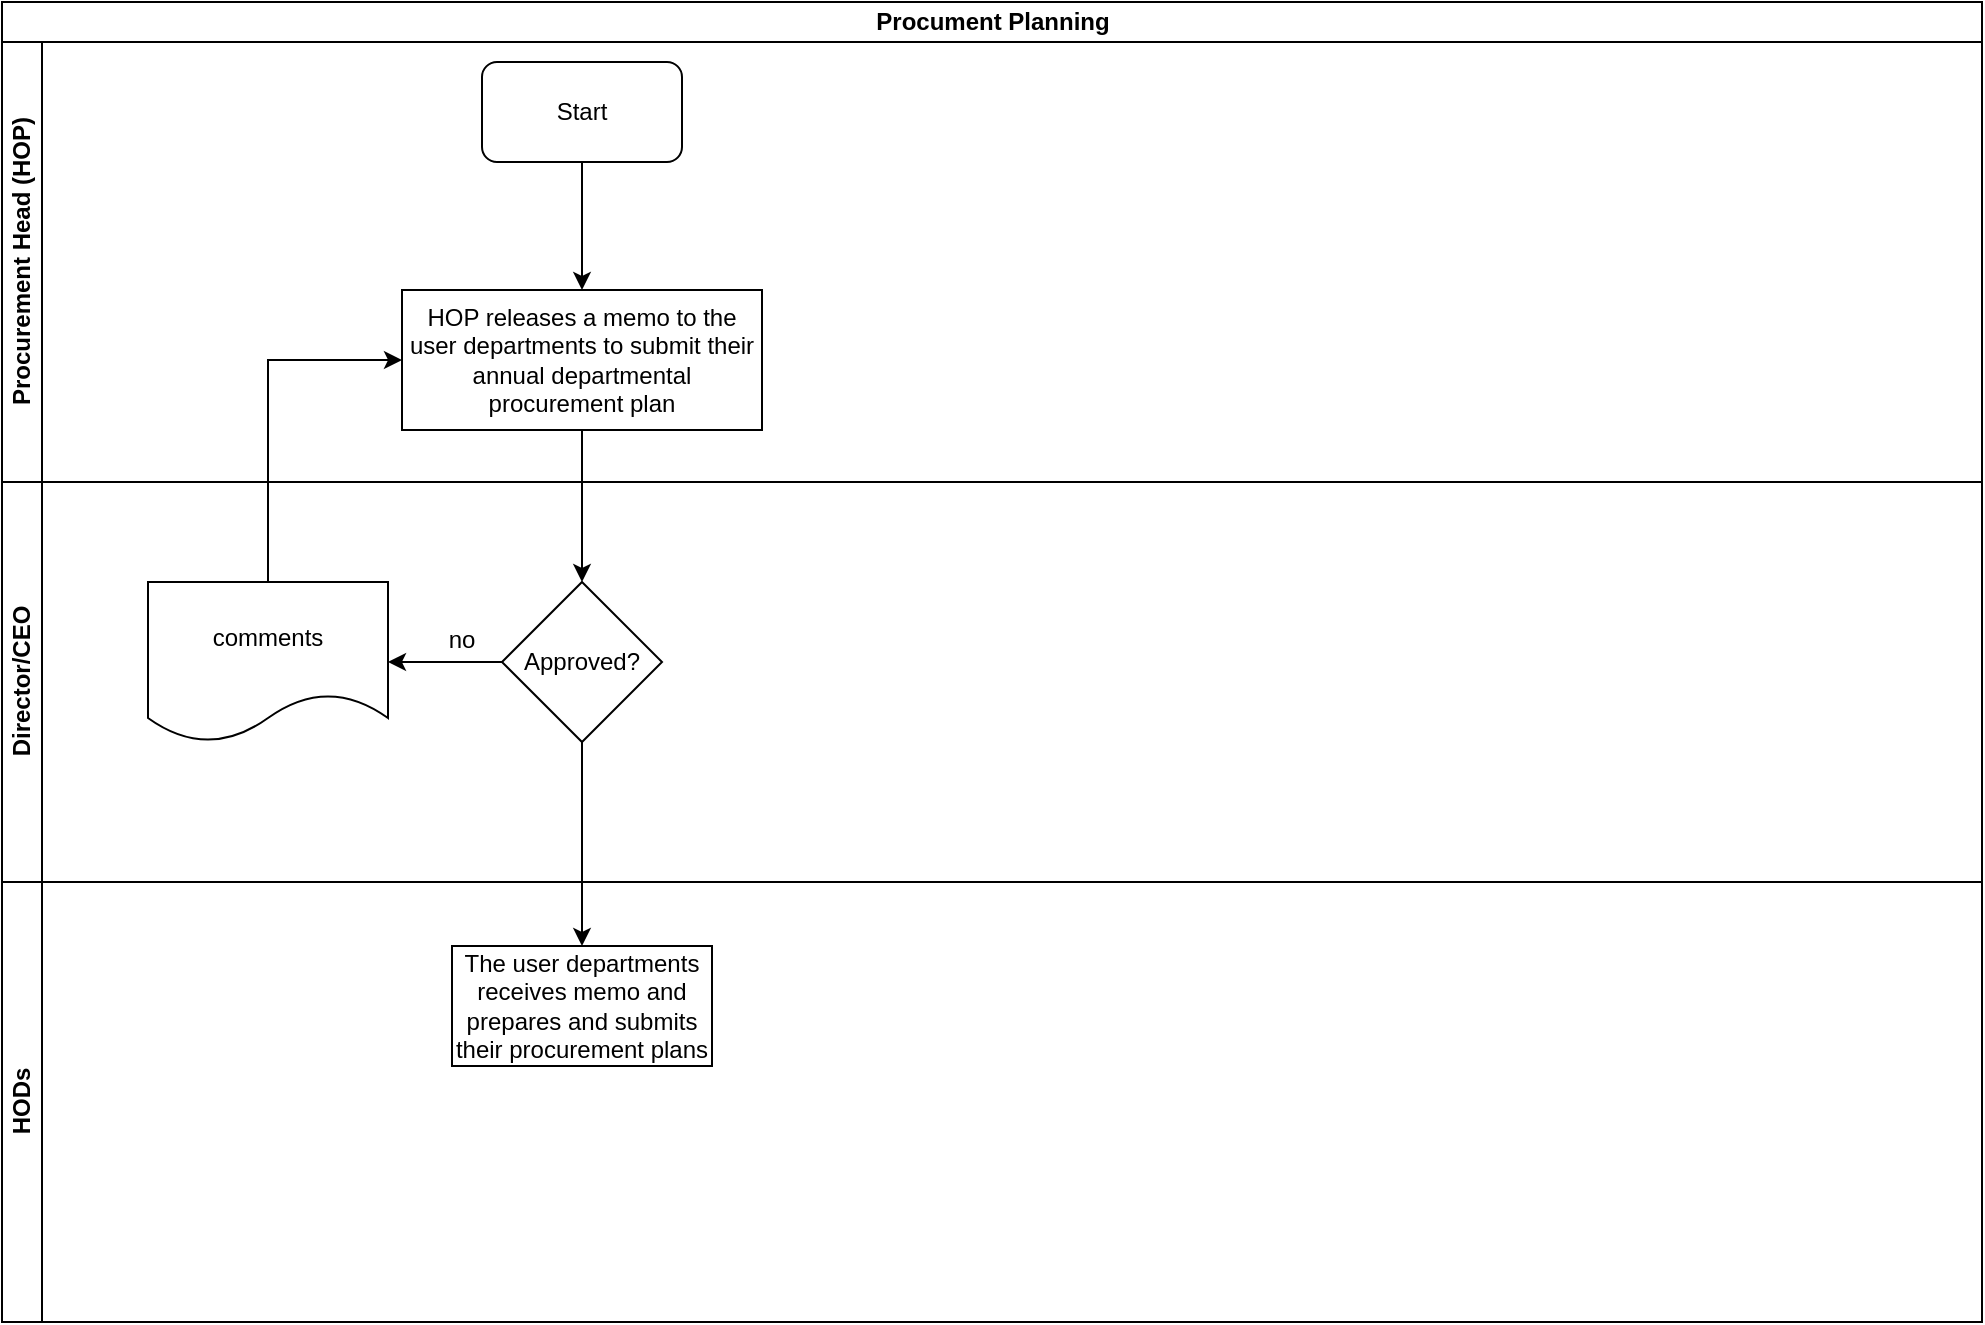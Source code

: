 <mxfile version="13.10.1" type="github">
  <diagram id="FXjvPFPHhPnZGBNNQgGh" name="Page-1">
    <mxGraphModel dx="1038" dy="547" grid="1" gridSize="10" guides="1" tooltips="1" connect="1" arrows="1" fold="1" page="1" pageScale="1" pageWidth="1169" pageHeight="827" math="0" shadow="0">
      <root>
        <mxCell id="0" />
        <mxCell id="1" parent="0" />
        <mxCell id="JtPgS3tdn7TSqu4Dtihu-1" value="Procument Planning" style="swimlane;html=1;childLayout=stackLayout;resizeParent=1;resizeParentMax=0;horizontal=1;startSize=20;horizontalStack=0;" vertex="1" parent="1">
          <mxGeometry x="25" y="15" width="990" height="660" as="geometry" />
        </mxCell>
        <mxCell id="JtPgS3tdn7TSqu4Dtihu-2" value="Procurement Head (HOP)" style="swimlane;html=1;startSize=20;horizontal=0;" vertex="1" parent="JtPgS3tdn7TSqu4Dtihu-1">
          <mxGeometry y="20" width="990" height="220" as="geometry" />
        </mxCell>
        <mxCell id="JtPgS3tdn7TSqu4Dtihu-6" value="Start" style="rounded=1;whiteSpace=wrap;html=1;" vertex="1" parent="JtPgS3tdn7TSqu4Dtihu-2">
          <mxGeometry x="240" y="10" width="100" height="50" as="geometry" />
        </mxCell>
        <mxCell id="JtPgS3tdn7TSqu4Dtihu-9" value="HOP releases a memo to the user departments to submit their annual departmental procurement plan" style="rounded=0;whiteSpace=wrap;html=1;" vertex="1" parent="JtPgS3tdn7TSqu4Dtihu-2">
          <mxGeometry x="200" y="124" width="180" height="70" as="geometry" />
        </mxCell>
        <mxCell id="JtPgS3tdn7TSqu4Dtihu-8" value="" style="edgeStyle=orthogonalEdgeStyle;rounded=0;orthogonalLoop=1;jettySize=auto;html=1;entryX=0.5;entryY=0;entryDx=0;entryDy=0;" edge="1" parent="JtPgS3tdn7TSqu4Dtihu-2" source="JtPgS3tdn7TSqu4Dtihu-6" target="JtPgS3tdn7TSqu4Dtihu-9">
          <mxGeometry relative="1" as="geometry">
            <mxPoint x="290" y="135" as="targetPoint" />
          </mxGeometry>
        </mxCell>
        <mxCell id="JtPgS3tdn7TSqu4Dtihu-11" value="" style="edgeStyle=orthogonalEdgeStyle;rounded=0;orthogonalLoop=1;jettySize=auto;html=1;entryX=0.5;entryY=0;entryDx=0;entryDy=0;" edge="1" parent="JtPgS3tdn7TSqu4Dtihu-1" source="JtPgS3tdn7TSqu4Dtihu-9" target="JtPgS3tdn7TSqu4Dtihu-12">
          <mxGeometry relative="1" as="geometry">
            <mxPoint x="290" y="280" as="targetPoint" />
          </mxGeometry>
        </mxCell>
        <mxCell id="JtPgS3tdn7TSqu4Dtihu-3" value="Director/CEO" style="swimlane;html=1;startSize=20;horizontal=0;" vertex="1" parent="JtPgS3tdn7TSqu4Dtihu-1">
          <mxGeometry y="240" width="990" height="200" as="geometry" />
        </mxCell>
        <mxCell id="JtPgS3tdn7TSqu4Dtihu-12" value="Approved?" style="rhombus;whiteSpace=wrap;html=1;" vertex="1" parent="JtPgS3tdn7TSqu4Dtihu-3">
          <mxGeometry x="250" y="50" width="80" height="80" as="geometry" />
        </mxCell>
        <mxCell id="JtPgS3tdn7TSqu4Dtihu-13" value="comments" style="shape=document;whiteSpace=wrap;html=1;boundedLbl=1;" vertex="1" parent="JtPgS3tdn7TSqu4Dtihu-3">
          <mxGeometry x="73" y="50" width="120" height="80" as="geometry" />
        </mxCell>
        <mxCell id="JtPgS3tdn7TSqu4Dtihu-14" value="" style="edgeStyle=orthogonalEdgeStyle;rounded=0;orthogonalLoop=1;jettySize=auto;html=1;" edge="1" parent="JtPgS3tdn7TSqu4Dtihu-3" source="JtPgS3tdn7TSqu4Dtihu-12" target="JtPgS3tdn7TSqu4Dtihu-13">
          <mxGeometry relative="1" as="geometry" />
        </mxCell>
        <mxCell id="JtPgS3tdn7TSqu4Dtihu-17" value="no" style="text;html=1;strokeColor=none;fillColor=none;align=center;verticalAlign=middle;whiteSpace=wrap;rounded=0;" vertex="1" parent="JtPgS3tdn7TSqu4Dtihu-3">
          <mxGeometry x="210" y="69" width="40" height="20" as="geometry" />
        </mxCell>
        <mxCell id="JtPgS3tdn7TSqu4Dtihu-4" value="HODs" style="swimlane;html=1;startSize=20;horizontal=0;" vertex="1" parent="JtPgS3tdn7TSqu4Dtihu-1">
          <mxGeometry y="440" width="990" height="220" as="geometry" />
        </mxCell>
        <mxCell id="JtPgS3tdn7TSqu4Dtihu-16" value="" style="edgeStyle=orthogonalEdgeStyle;rounded=0;orthogonalLoop=1;jettySize=auto;html=1;entryX=0;entryY=0.5;entryDx=0;entryDy=0;exitX=0.5;exitY=0;exitDx=0;exitDy=0;" edge="1" parent="JtPgS3tdn7TSqu4Dtihu-1" source="JtPgS3tdn7TSqu4Dtihu-13" target="JtPgS3tdn7TSqu4Dtihu-9">
          <mxGeometry relative="1" as="geometry">
            <mxPoint x="133" y="200" as="targetPoint" />
            <Array as="points">
              <mxPoint x="133" y="179" />
            </Array>
          </mxGeometry>
        </mxCell>
        <mxCell id="JtPgS3tdn7TSqu4Dtihu-18" value="The user departments receives memo and prepares and submits their procurement plans" style="whiteSpace=wrap;html=1;" vertex="1" parent="1">
          <mxGeometry x="250" y="487" width="130" height="60" as="geometry" />
        </mxCell>
        <mxCell id="JtPgS3tdn7TSqu4Dtihu-19" value="" style="edgeStyle=orthogonalEdgeStyle;rounded=0;orthogonalLoop=1;jettySize=auto;html=1;" edge="1" parent="1" source="JtPgS3tdn7TSqu4Dtihu-12" target="JtPgS3tdn7TSqu4Dtihu-18">
          <mxGeometry relative="1" as="geometry" />
        </mxCell>
      </root>
    </mxGraphModel>
  </diagram>
</mxfile>
